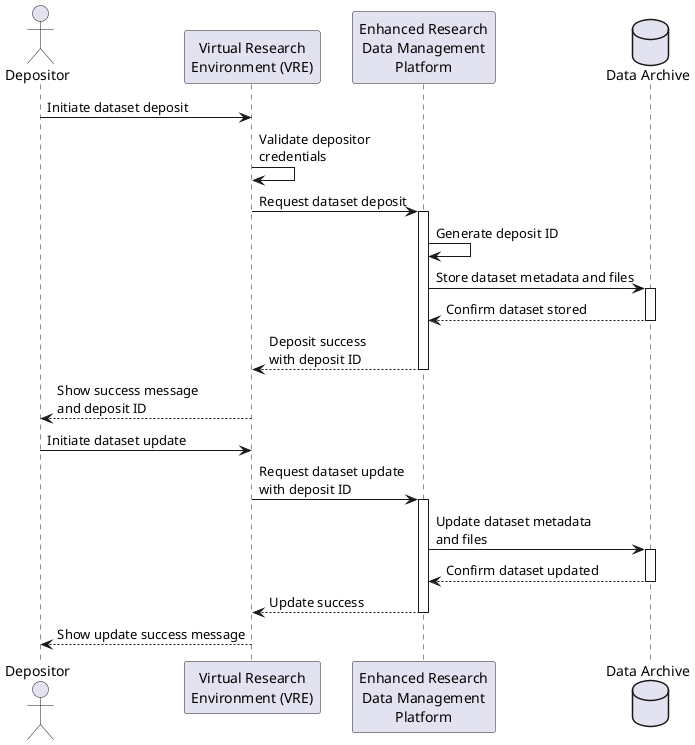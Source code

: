 @startuml
actor Depositor
participant "Virtual Research\nEnvironment (VRE)" as VRE
participant "Enhanced Research\nData Management\nPlatform" as Platform
database "Data Archive" as Archive

Depositor -> VRE : Initiate dataset deposit
VRE -> VRE : Validate depositor\ncredentials
VRE -> Platform : Request dataset deposit
activate Platform
Platform -> Platform : Generate deposit ID
Platform -> Archive : Store dataset metadata and files
activate Archive
Archive --> Platform : Confirm dataset stored
deactivate Archive
Platform --> VRE : Deposit success\nwith deposit ID
deactivate Platform
VRE --> Depositor : Show success message\nand deposit ID

Depositor -> VRE : Initiate dataset update
VRE -> Platform : Request dataset update\nwith deposit ID
activate Platform
Platform -> Archive : Update dataset metadata\nand files
activate Archive
Archive --> Platform : Confirm dataset updated
deactivate Archive
Platform --> VRE : Update success
deactivate Platform
VRE --> Depositor : Show update success message

@enduml